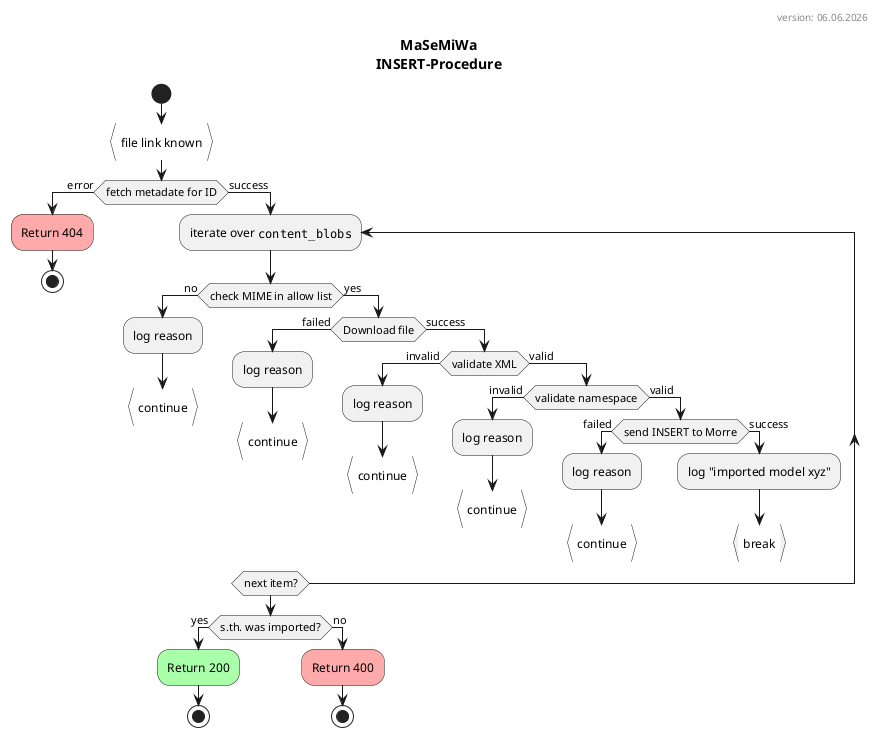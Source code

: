 @startuml

title: MaSeMiWa\nINSERT-Procedure
header version: %date("dd.MM.yyyy")

skinparam shadowing false


!define     info(text)      #fff:text}
!definelong stoperror(text)
    #faa:text;
    stop
!enddefinelong
!definelong stopsuccess(text)
    #afa:text;
    stop
!enddefinelong
!definelong file_failed()
    :log reason;
    info(continue)
    detach
!enddefinelong

start

info(file link known)

if (fetch metadate for ID) then (error)
    stoperror(Return 404)

else (success)
    repeat :iterate over ""content_blobs"";
        if (check MIME in allow list) then (no)
            file_failed()
        else (yes)
            if (Download file) then (failed)
                file_failed()
            else (success)
                if (validate XML) then (invalid)
                    file_failed()
                else (valid)
                    if (validate namespace) then (invalid)
                        file_failed()
                    else (valid)
                        if (send INSERT to Morre) then (failed)
                            file_failed()
                        else (success)
                            :log "imported model xyz";
                            :break}
                            detach
                        endif
                    endif
                endif
            endif
        endif
    repeat while (next item?)

    if (s.th. was imported?) then (yes)
        stopsuccess(Return 200)
    else (no)
        stoperror(Return 400)

endif


@enduml